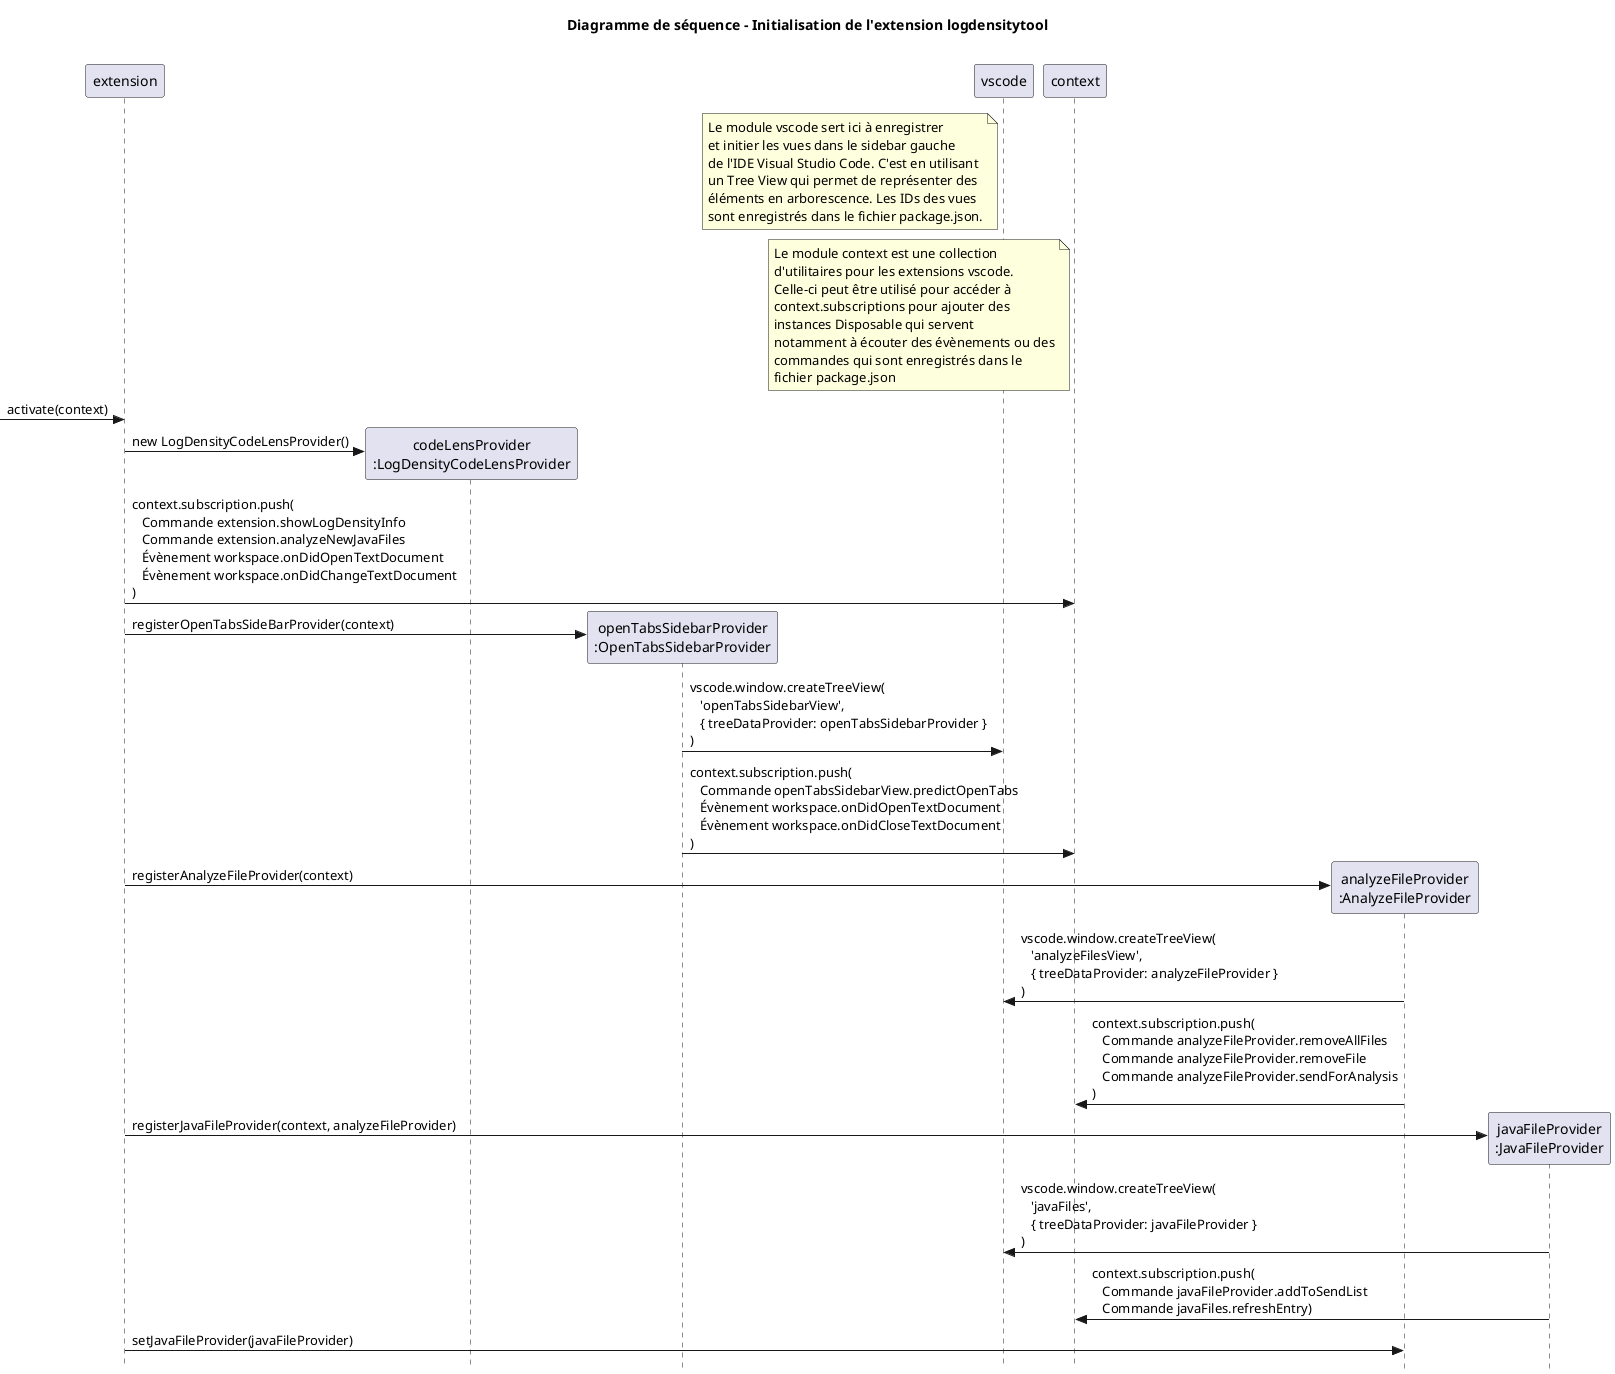 @startuml
title Diagramme de séquence - Initialisation de l'extension logdensitytool
skinparam style strictuml

participant "extension" as extension
note left of vscode
Le module vscode sert ici à enregistrer
et initier les vues dans le sidebar gauche
de l'IDE Visual Studio Code. C'est en utilisant
un Tree View qui permet de représenter des
éléments en arborescence. Les IDs des vues
sont enregistrés dans le fichier package.json.
end note
note left of context
Le module context est une collection
d'utilitaires pour les extensions vscode.
Celle-ci peut être utilisé pour accéder à 
context.subscriptions pour ajouter des
instances Disposable qui servent
notamment à écouter des évènements ou des
commandes qui sont enregistrés dans le
fichier package.json
end note

-> extension : activate(context)

extension -> "codeLensProvider\n:LogDensityCodeLensProvider" as codeLensProvider ** : new LogDensityCodeLensProvider()
extension -> context : context.subscription.push(\n   Commande extension.showLogDensityInfo\n   Commande extension.analyzeNewJavaFiles\n   Évènement workspace.onDidOpenTextDocument\n   Évènement workspace.onDidChangeTextDocument\n)

extension -> "openTabsSidebarProvider\n:OpenTabsSidebarProvider" as sidebar ** : registerOpenTabsSideBarProvider(context)

participant ":vscode" as vscode
participant "context\n:ExtensionContext" as context

sidebar -> vscode : vscode.window.createTreeView(\n   'openTabsSidebarView',\n   { treeDataProvider: openTabsSidebarProvider }\n)
sidebar -> context : context.subscription.push(\n   Commande openTabsSidebarView.predictOpenTabs\n   Évènement workspace.onDidOpenTextDocument\n   Évènement workspace.onDidCloseTextDocument\n)

extension -> "analyzeFileProvider\n:AnalyzeFileProvider" as analyze ** : registerAnalyzeFileProvider(context)
analyze -> vscode : vscode.window.createTreeView(\n   'analyzeFilesView',\n   { treeDataProvider: analyzeFileProvider }\n)
analyze -> context : context.subscription.push(\n   Commande analyzeFileProvider.removeAllFiles\n   Commande analyzeFileProvider.removeFile\n   Commande analyzeFileProvider.sendForAnalysis\n)

extension -> "javaFileProvider\n:JavaFileProvider" as provider ** : registerJavaFileProvider(context, analyzeFileProvider)
provider -> vscode : vscode.window.createTreeView(\n   'javaFiles',\n   { treeDataProvider: javaFileProvider }\n)
provider -> context : context.subscription.push(\n   Commande javaFileProvider.addToSendList\n   Commande javaFiles.refreshEntry)

extension -> analyze : setJavaFileProvider(javaFileProvider)
@enduml